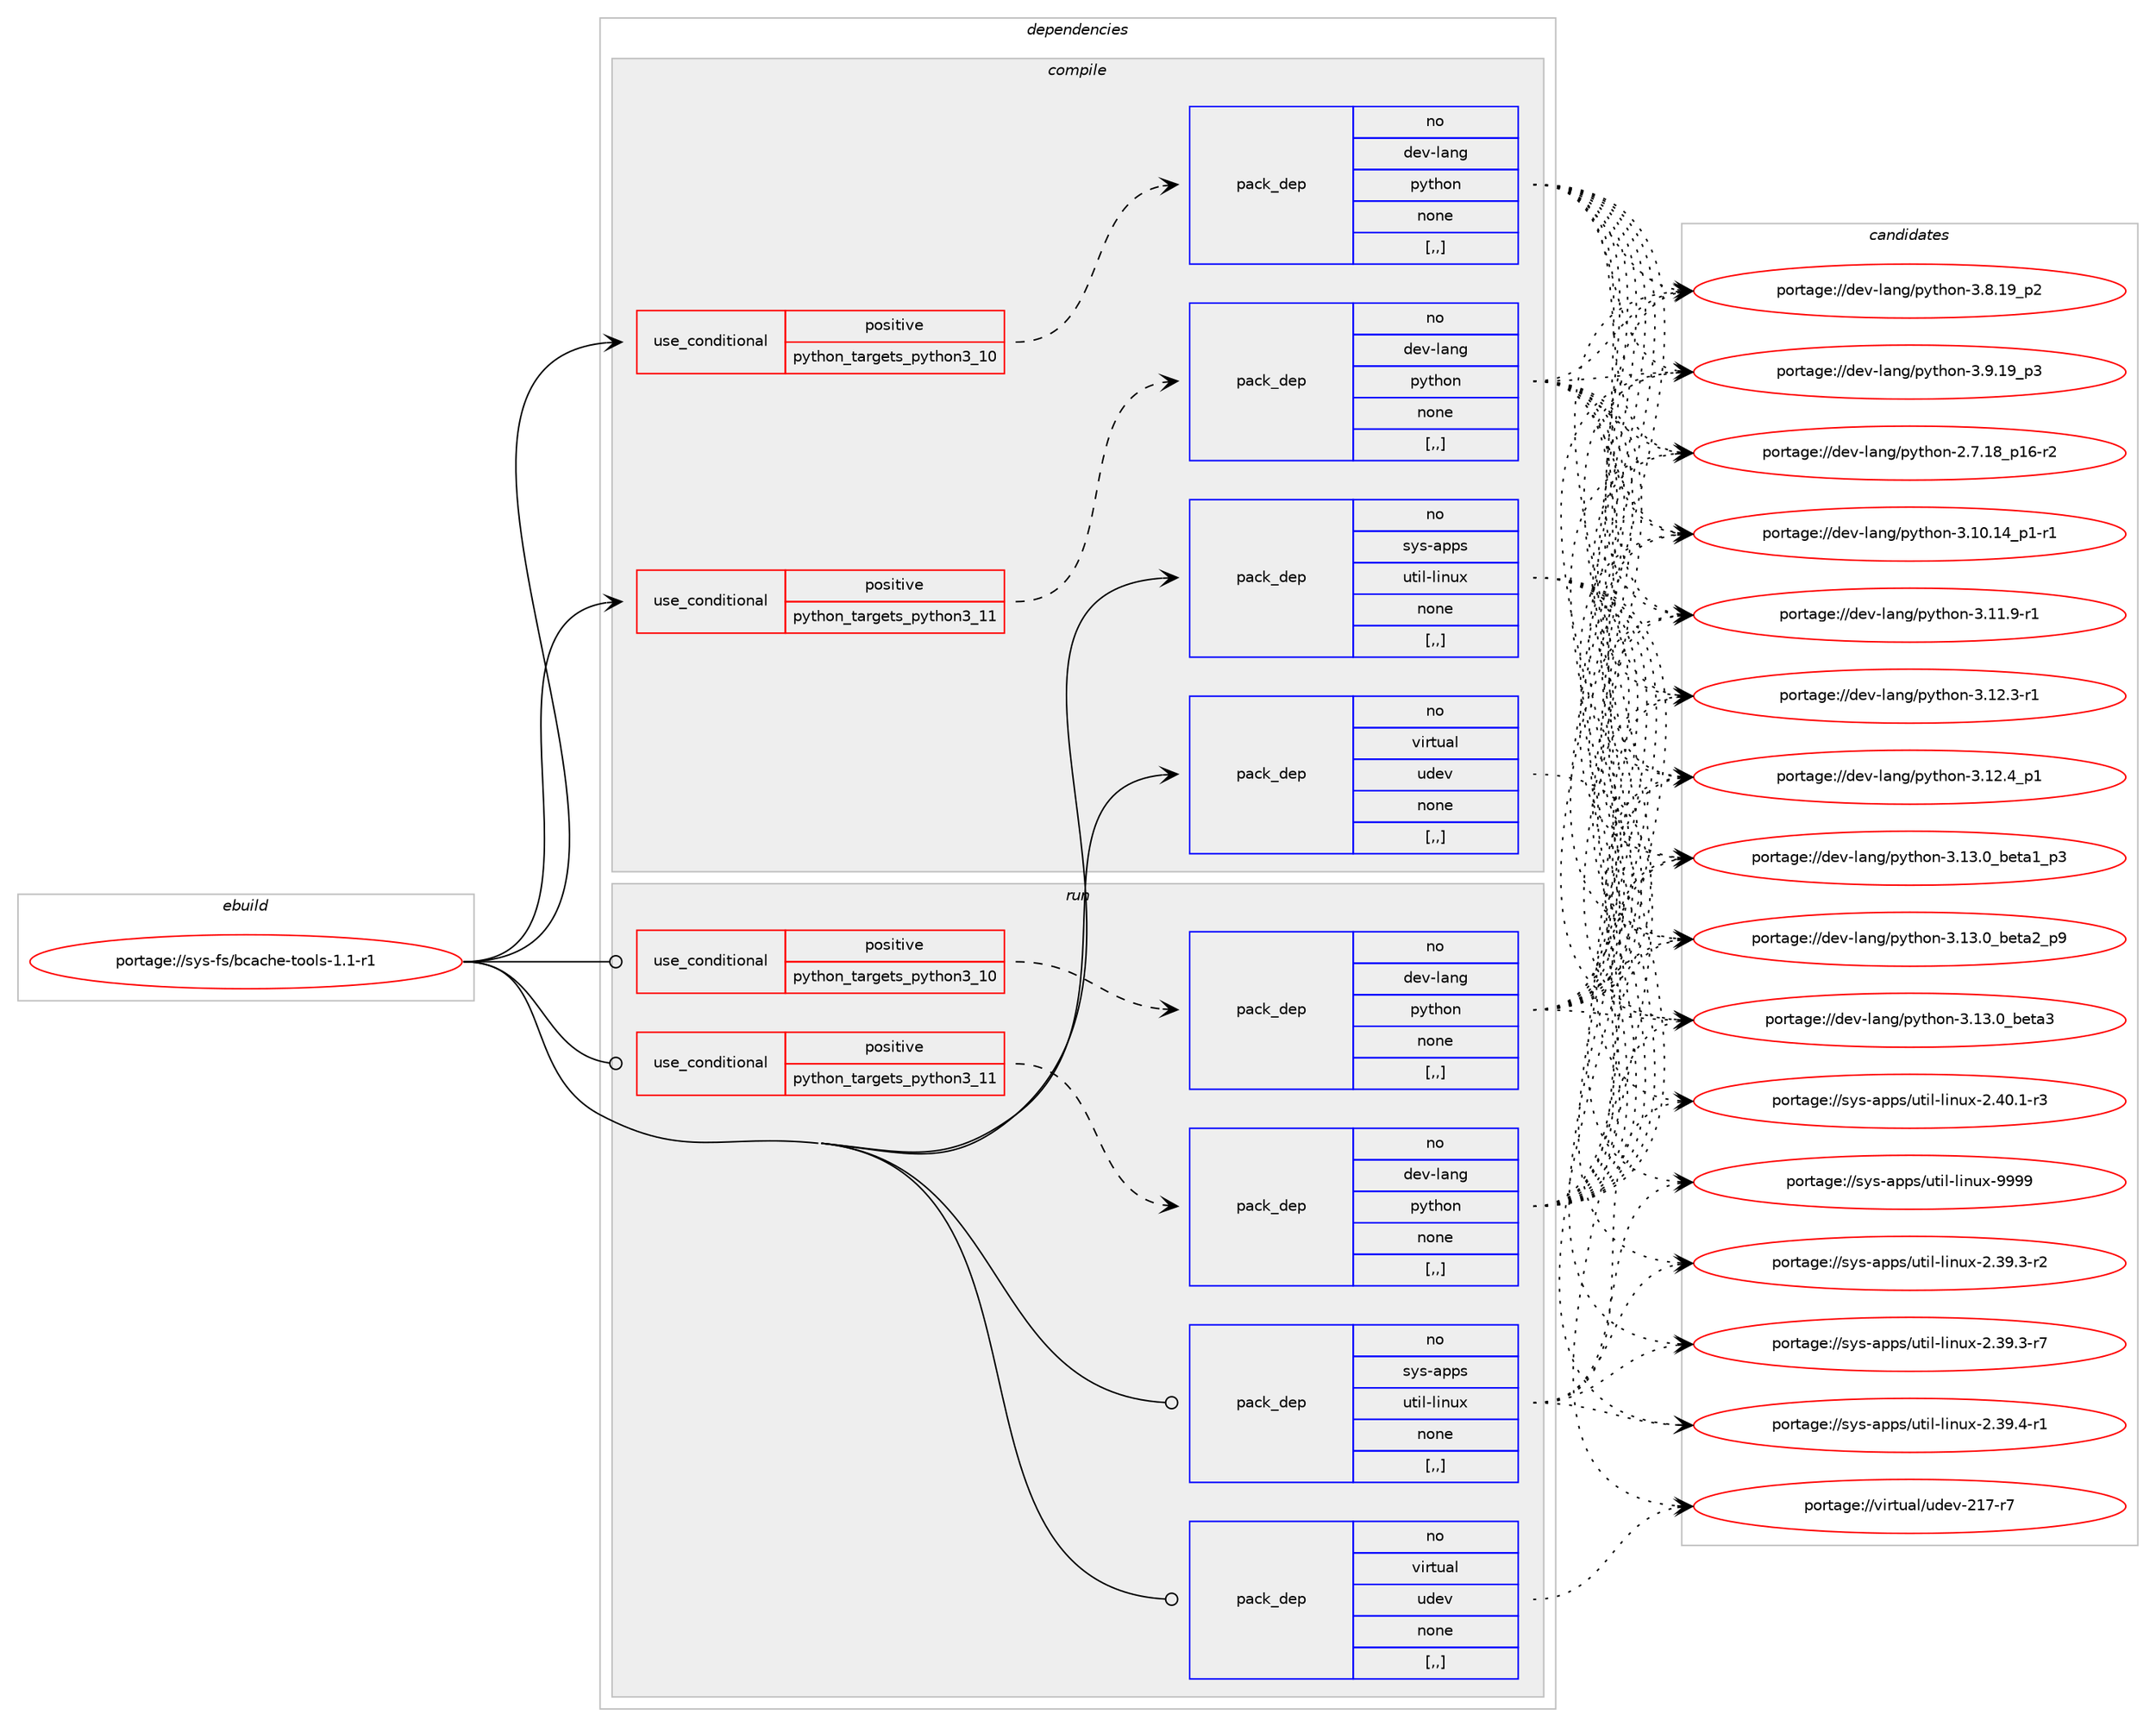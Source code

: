 digraph prolog {

# *************
# Graph options
# *************

newrank=true;
concentrate=true;
compound=true;
graph [rankdir=LR,fontname=Helvetica,fontsize=10,ranksep=1.5];#, ranksep=2.5, nodesep=0.2];
edge  [arrowhead=vee];
node  [fontname=Helvetica,fontsize=10];

# **********
# The ebuild
# **********

subgraph cluster_leftcol {
color=gray;
rank=same;
label=<<i>ebuild</i>>;
id [label="portage://sys-fs/bcache-tools-1.1-r1", color=red, width=4, href="../sys-fs/bcache-tools-1.1-r1.svg"];
}

# ****************
# The dependencies
# ****************

subgraph cluster_midcol {
color=gray;
label=<<i>dependencies</i>>;
subgraph cluster_compile {
fillcolor="#eeeeee";
style=filled;
label=<<i>compile</i>>;
subgraph cond113101 {
dependency425330 [label=<<TABLE BORDER="0" CELLBORDER="1" CELLSPACING="0" CELLPADDING="4"><TR><TD ROWSPAN="3" CELLPADDING="10">use_conditional</TD></TR><TR><TD>positive</TD></TR><TR><TD>python_targets_python3_10</TD></TR></TABLE>>, shape=none, color=red];
subgraph pack309330 {
dependency425331 [label=<<TABLE BORDER="0" CELLBORDER="1" CELLSPACING="0" CELLPADDING="4" WIDTH="220"><TR><TD ROWSPAN="6" CELLPADDING="30">pack_dep</TD></TR><TR><TD WIDTH="110">no</TD></TR><TR><TD>dev-lang</TD></TR><TR><TD>python</TD></TR><TR><TD>none</TD></TR><TR><TD>[,,]</TD></TR></TABLE>>, shape=none, color=blue];
}
dependency425330:e -> dependency425331:w [weight=20,style="dashed",arrowhead="vee"];
}
id:e -> dependency425330:w [weight=20,style="solid",arrowhead="vee"];
subgraph cond113102 {
dependency425332 [label=<<TABLE BORDER="0" CELLBORDER="1" CELLSPACING="0" CELLPADDING="4"><TR><TD ROWSPAN="3" CELLPADDING="10">use_conditional</TD></TR><TR><TD>positive</TD></TR><TR><TD>python_targets_python3_11</TD></TR></TABLE>>, shape=none, color=red];
subgraph pack309331 {
dependency425333 [label=<<TABLE BORDER="0" CELLBORDER="1" CELLSPACING="0" CELLPADDING="4" WIDTH="220"><TR><TD ROWSPAN="6" CELLPADDING="30">pack_dep</TD></TR><TR><TD WIDTH="110">no</TD></TR><TR><TD>dev-lang</TD></TR><TR><TD>python</TD></TR><TR><TD>none</TD></TR><TR><TD>[,,]</TD></TR></TABLE>>, shape=none, color=blue];
}
dependency425332:e -> dependency425333:w [weight=20,style="dashed",arrowhead="vee"];
}
id:e -> dependency425332:w [weight=20,style="solid",arrowhead="vee"];
subgraph pack309332 {
dependency425334 [label=<<TABLE BORDER="0" CELLBORDER="1" CELLSPACING="0" CELLPADDING="4" WIDTH="220"><TR><TD ROWSPAN="6" CELLPADDING="30">pack_dep</TD></TR><TR><TD WIDTH="110">no</TD></TR><TR><TD>sys-apps</TD></TR><TR><TD>util-linux</TD></TR><TR><TD>none</TD></TR><TR><TD>[,,]</TD></TR></TABLE>>, shape=none, color=blue];
}
id:e -> dependency425334:w [weight=20,style="solid",arrowhead="vee"];
subgraph pack309333 {
dependency425335 [label=<<TABLE BORDER="0" CELLBORDER="1" CELLSPACING="0" CELLPADDING="4" WIDTH="220"><TR><TD ROWSPAN="6" CELLPADDING="30">pack_dep</TD></TR><TR><TD WIDTH="110">no</TD></TR><TR><TD>virtual</TD></TR><TR><TD>udev</TD></TR><TR><TD>none</TD></TR><TR><TD>[,,]</TD></TR></TABLE>>, shape=none, color=blue];
}
id:e -> dependency425335:w [weight=20,style="solid",arrowhead="vee"];
}
subgraph cluster_compileandrun {
fillcolor="#eeeeee";
style=filled;
label=<<i>compile and run</i>>;
}
subgraph cluster_run {
fillcolor="#eeeeee";
style=filled;
label=<<i>run</i>>;
subgraph cond113103 {
dependency425336 [label=<<TABLE BORDER="0" CELLBORDER="1" CELLSPACING="0" CELLPADDING="4"><TR><TD ROWSPAN="3" CELLPADDING="10">use_conditional</TD></TR><TR><TD>positive</TD></TR><TR><TD>python_targets_python3_10</TD></TR></TABLE>>, shape=none, color=red];
subgraph pack309334 {
dependency425337 [label=<<TABLE BORDER="0" CELLBORDER="1" CELLSPACING="0" CELLPADDING="4" WIDTH="220"><TR><TD ROWSPAN="6" CELLPADDING="30">pack_dep</TD></TR><TR><TD WIDTH="110">no</TD></TR><TR><TD>dev-lang</TD></TR><TR><TD>python</TD></TR><TR><TD>none</TD></TR><TR><TD>[,,]</TD></TR></TABLE>>, shape=none, color=blue];
}
dependency425336:e -> dependency425337:w [weight=20,style="dashed",arrowhead="vee"];
}
id:e -> dependency425336:w [weight=20,style="solid",arrowhead="odot"];
subgraph cond113104 {
dependency425338 [label=<<TABLE BORDER="0" CELLBORDER="1" CELLSPACING="0" CELLPADDING="4"><TR><TD ROWSPAN="3" CELLPADDING="10">use_conditional</TD></TR><TR><TD>positive</TD></TR><TR><TD>python_targets_python3_11</TD></TR></TABLE>>, shape=none, color=red];
subgraph pack309335 {
dependency425339 [label=<<TABLE BORDER="0" CELLBORDER="1" CELLSPACING="0" CELLPADDING="4" WIDTH="220"><TR><TD ROWSPAN="6" CELLPADDING="30">pack_dep</TD></TR><TR><TD WIDTH="110">no</TD></TR><TR><TD>dev-lang</TD></TR><TR><TD>python</TD></TR><TR><TD>none</TD></TR><TR><TD>[,,]</TD></TR></TABLE>>, shape=none, color=blue];
}
dependency425338:e -> dependency425339:w [weight=20,style="dashed",arrowhead="vee"];
}
id:e -> dependency425338:w [weight=20,style="solid",arrowhead="odot"];
subgraph pack309336 {
dependency425340 [label=<<TABLE BORDER="0" CELLBORDER="1" CELLSPACING="0" CELLPADDING="4" WIDTH="220"><TR><TD ROWSPAN="6" CELLPADDING="30">pack_dep</TD></TR><TR><TD WIDTH="110">no</TD></TR><TR><TD>sys-apps</TD></TR><TR><TD>util-linux</TD></TR><TR><TD>none</TD></TR><TR><TD>[,,]</TD></TR></TABLE>>, shape=none, color=blue];
}
id:e -> dependency425340:w [weight=20,style="solid",arrowhead="odot"];
subgraph pack309337 {
dependency425341 [label=<<TABLE BORDER="0" CELLBORDER="1" CELLSPACING="0" CELLPADDING="4" WIDTH="220"><TR><TD ROWSPAN="6" CELLPADDING="30">pack_dep</TD></TR><TR><TD WIDTH="110">no</TD></TR><TR><TD>virtual</TD></TR><TR><TD>udev</TD></TR><TR><TD>none</TD></TR><TR><TD>[,,]</TD></TR></TABLE>>, shape=none, color=blue];
}
id:e -> dependency425341:w [weight=20,style="solid",arrowhead="odot"];
}
}

# **************
# The candidates
# **************

subgraph cluster_choices {
rank=same;
color=gray;
label=<<i>candidates</i>>;

subgraph choice309330 {
color=black;
nodesep=1;
choice100101118451089711010347112121116104111110455046554649569511249544511450 [label="portage://dev-lang/python-2.7.18_p16-r2", color=red, width=4,href="../dev-lang/python-2.7.18_p16-r2.svg"];
choice100101118451089711010347112121116104111110455146494846495295112494511449 [label="portage://dev-lang/python-3.10.14_p1-r1", color=red, width=4,href="../dev-lang/python-3.10.14_p1-r1.svg"];
choice100101118451089711010347112121116104111110455146494946574511449 [label="portage://dev-lang/python-3.11.9-r1", color=red, width=4,href="../dev-lang/python-3.11.9-r1.svg"];
choice100101118451089711010347112121116104111110455146495046514511449 [label="portage://dev-lang/python-3.12.3-r1", color=red, width=4,href="../dev-lang/python-3.12.3-r1.svg"];
choice100101118451089711010347112121116104111110455146495046529511249 [label="portage://dev-lang/python-3.12.4_p1", color=red, width=4,href="../dev-lang/python-3.12.4_p1.svg"];
choice10010111845108971101034711212111610411111045514649514648959810111697499511251 [label="portage://dev-lang/python-3.13.0_beta1_p3", color=red, width=4,href="../dev-lang/python-3.13.0_beta1_p3.svg"];
choice10010111845108971101034711212111610411111045514649514648959810111697509511257 [label="portage://dev-lang/python-3.13.0_beta2_p9", color=red, width=4,href="../dev-lang/python-3.13.0_beta2_p9.svg"];
choice1001011184510897110103471121211161041111104551464951464895981011169751 [label="portage://dev-lang/python-3.13.0_beta3", color=red, width=4,href="../dev-lang/python-3.13.0_beta3.svg"];
choice100101118451089711010347112121116104111110455146564649579511250 [label="portage://dev-lang/python-3.8.19_p2", color=red, width=4,href="../dev-lang/python-3.8.19_p2.svg"];
choice100101118451089711010347112121116104111110455146574649579511251 [label="portage://dev-lang/python-3.9.19_p3", color=red, width=4,href="../dev-lang/python-3.9.19_p3.svg"];
dependency425331:e -> choice100101118451089711010347112121116104111110455046554649569511249544511450:w [style=dotted,weight="100"];
dependency425331:e -> choice100101118451089711010347112121116104111110455146494846495295112494511449:w [style=dotted,weight="100"];
dependency425331:e -> choice100101118451089711010347112121116104111110455146494946574511449:w [style=dotted,weight="100"];
dependency425331:e -> choice100101118451089711010347112121116104111110455146495046514511449:w [style=dotted,weight="100"];
dependency425331:e -> choice100101118451089711010347112121116104111110455146495046529511249:w [style=dotted,weight="100"];
dependency425331:e -> choice10010111845108971101034711212111610411111045514649514648959810111697499511251:w [style=dotted,weight="100"];
dependency425331:e -> choice10010111845108971101034711212111610411111045514649514648959810111697509511257:w [style=dotted,weight="100"];
dependency425331:e -> choice1001011184510897110103471121211161041111104551464951464895981011169751:w [style=dotted,weight="100"];
dependency425331:e -> choice100101118451089711010347112121116104111110455146564649579511250:w [style=dotted,weight="100"];
dependency425331:e -> choice100101118451089711010347112121116104111110455146574649579511251:w [style=dotted,weight="100"];
}
subgraph choice309331 {
color=black;
nodesep=1;
choice100101118451089711010347112121116104111110455046554649569511249544511450 [label="portage://dev-lang/python-2.7.18_p16-r2", color=red, width=4,href="../dev-lang/python-2.7.18_p16-r2.svg"];
choice100101118451089711010347112121116104111110455146494846495295112494511449 [label="portage://dev-lang/python-3.10.14_p1-r1", color=red, width=4,href="../dev-lang/python-3.10.14_p1-r1.svg"];
choice100101118451089711010347112121116104111110455146494946574511449 [label="portage://dev-lang/python-3.11.9-r1", color=red, width=4,href="../dev-lang/python-3.11.9-r1.svg"];
choice100101118451089711010347112121116104111110455146495046514511449 [label="portage://dev-lang/python-3.12.3-r1", color=red, width=4,href="../dev-lang/python-3.12.3-r1.svg"];
choice100101118451089711010347112121116104111110455146495046529511249 [label="portage://dev-lang/python-3.12.4_p1", color=red, width=4,href="../dev-lang/python-3.12.4_p1.svg"];
choice10010111845108971101034711212111610411111045514649514648959810111697499511251 [label="portage://dev-lang/python-3.13.0_beta1_p3", color=red, width=4,href="../dev-lang/python-3.13.0_beta1_p3.svg"];
choice10010111845108971101034711212111610411111045514649514648959810111697509511257 [label="portage://dev-lang/python-3.13.0_beta2_p9", color=red, width=4,href="../dev-lang/python-3.13.0_beta2_p9.svg"];
choice1001011184510897110103471121211161041111104551464951464895981011169751 [label="portage://dev-lang/python-3.13.0_beta3", color=red, width=4,href="../dev-lang/python-3.13.0_beta3.svg"];
choice100101118451089711010347112121116104111110455146564649579511250 [label="portage://dev-lang/python-3.8.19_p2", color=red, width=4,href="../dev-lang/python-3.8.19_p2.svg"];
choice100101118451089711010347112121116104111110455146574649579511251 [label="portage://dev-lang/python-3.9.19_p3", color=red, width=4,href="../dev-lang/python-3.9.19_p3.svg"];
dependency425333:e -> choice100101118451089711010347112121116104111110455046554649569511249544511450:w [style=dotted,weight="100"];
dependency425333:e -> choice100101118451089711010347112121116104111110455146494846495295112494511449:w [style=dotted,weight="100"];
dependency425333:e -> choice100101118451089711010347112121116104111110455146494946574511449:w [style=dotted,weight="100"];
dependency425333:e -> choice100101118451089711010347112121116104111110455146495046514511449:w [style=dotted,weight="100"];
dependency425333:e -> choice100101118451089711010347112121116104111110455146495046529511249:w [style=dotted,weight="100"];
dependency425333:e -> choice10010111845108971101034711212111610411111045514649514648959810111697499511251:w [style=dotted,weight="100"];
dependency425333:e -> choice10010111845108971101034711212111610411111045514649514648959810111697509511257:w [style=dotted,weight="100"];
dependency425333:e -> choice1001011184510897110103471121211161041111104551464951464895981011169751:w [style=dotted,weight="100"];
dependency425333:e -> choice100101118451089711010347112121116104111110455146564649579511250:w [style=dotted,weight="100"];
dependency425333:e -> choice100101118451089711010347112121116104111110455146574649579511251:w [style=dotted,weight="100"];
}
subgraph choice309332 {
color=black;
nodesep=1;
choice11512111545971121121154711711610510845108105110117120455046515746514511450 [label="portage://sys-apps/util-linux-2.39.3-r2", color=red, width=4,href="../sys-apps/util-linux-2.39.3-r2.svg"];
choice11512111545971121121154711711610510845108105110117120455046515746514511455 [label="portage://sys-apps/util-linux-2.39.3-r7", color=red, width=4,href="../sys-apps/util-linux-2.39.3-r7.svg"];
choice11512111545971121121154711711610510845108105110117120455046515746524511449 [label="portage://sys-apps/util-linux-2.39.4-r1", color=red, width=4,href="../sys-apps/util-linux-2.39.4-r1.svg"];
choice11512111545971121121154711711610510845108105110117120455046524846494511451 [label="portage://sys-apps/util-linux-2.40.1-r3", color=red, width=4,href="../sys-apps/util-linux-2.40.1-r3.svg"];
choice115121115459711211211547117116105108451081051101171204557575757 [label="portage://sys-apps/util-linux-9999", color=red, width=4,href="../sys-apps/util-linux-9999.svg"];
dependency425334:e -> choice11512111545971121121154711711610510845108105110117120455046515746514511450:w [style=dotted,weight="100"];
dependency425334:e -> choice11512111545971121121154711711610510845108105110117120455046515746514511455:w [style=dotted,weight="100"];
dependency425334:e -> choice11512111545971121121154711711610510845108105110117120455046515746524511449:w [style=dotted,weight="100"];
dependency425334:e -> choice11512111545971121121154711711610510845108105110117120455046524846494511451:w [style=dotted,weight="100"];
dependency425334:e -> choice115121115459711211211547117116105108451081051101171204557575757:w [style=dotted,weight="100"];
}
subgraph choice309333 {
color=black;
nodesep=1;
choice1181051141161179710847117100101118455049554511455 [label="portage://virtual/udev-217-r7", color=red, width=4,href="../virtual/udev-217-r7.svg"];
dependency425335:e -> choice1181051141161179710847117100101118455049554511455:w [style=dotted,weight="100"];
}
subgraph choice309334 {
color=black;
nodesep=1;
choice100101118451089711010347112121116104111110455046554649569511249544511450 [label="portage://dev-lang/python-2.7.18_p16-r2", color=red, width=4,href="../dev-lang/python-2.7.18_p16-r2.svg"];
choice100101118451089711010347112121116104111110455146494846495295112494511449 [label="portage://dev-lang/python-3.10.14_p1-r1", color=red, width=4,href="../dev-lang/python-3.10.14_p1-r1.svg"];
choice100101118451089711010347112121116104111110455146494946574511449 [label="portage://dev-lang/python-3.11.9-r1", color=red, width=4,href="../dev-lang/python-3.11.9-r1.svg"];
choice100101118451089711010347112121116104111110455146495046514511449 [label="portage://dev-lang/python-3.12.3-r1", color=red, width=4,href="../dev-lang/python-3.12.3-r1.svg"];
choice100101118451089711010347112121116104111110455146495046529511249 [label="portage://dev-lang/python-3.12.4_p1", color=red, width=4,href="../dev-lang/python-3.12.4_p1.svg"];
choice10010111845108971101034711212111610411111045514649514648959810111697499511251 [label="portage://dev-lang/python-3.13.0_beta1_p3", color=red, width=4,href="../dev-lang/python-3.13.0_beta1_p3.svg"];
choice10010111845108971101034711212111610411111045514649514648959810111697509511257 [label="portage://dev-lang/python-3.13.0_beta2_p9", color=red, width=4,href="../dev-lang/python-3.13.0_beta2_p9.svg"];
choice1001011184510897110103471121211161041111104551464951464895981011169751 [label="portage://dev-lang/python-3.13.0_beta3", color=red, width=4,href="../dev-lang/python-3.13.0_beta3.svg"];
choice100101118451089711010347112121116104111110455146564649579511250 [label="portage://dev-lang/python-3.8.19_p2", color=red, width=4,href="../dev-lang/python-3.8.19_p2.svg"];
choice100101118451089711010347112121116104111110455146574649579511251 [label="portage://dev-lang/python-3.9.19_p3", color=red, width=4,href="../dev-lang/python-3.9.19_p3.svg"];
dependency425337:e -> choice100101118451089711010347112121116104111110455046554649569511249544511450:w [style=dotted,weight="100"];
dependency425337:e -> choice100101118451089711010347112121116104111110455146494846495295112494511449:w [style=dotted,weight="100"];
dependency425337:e -> choice100101118451089711010347112121116104111110455146494946574511449:w [style=dotted,weight="100"];
dependency425337:e -> choice100101118451089711010347112121116104111110455146495046514511449:w [style=dotted,weight="100"];
dependency425337:e -> choice100101118451089711010347112121116104111110455146495046529511249:w [style=dotted,weight="100"];
dependency425337:e -> choice10010111845108971101034711212111610411111045514649514648959810111697499511251:w [style=dotted,weight="100"];
dependency425337:e -> choice10010111845108971101034711212111610411111045514649514648959810111697509511257:w [style=dotted,weight="100"];
dependency425337:e -> choice1001011184510897110103471121211161041111104551464951464895981011169751:w [style=dotted,weight="100"];
dependency425337:e -> choice100101118451089711010347112121116104111110455146564649579511250:w [style=dotted,weight="100"];
dependency425337:e -> choice100101118451089711010347112121116104111110455146574649579511251:w [style=dotted,weight="100"];
}
subgraph choice309335 {
color=black;
nodesep=1;
choice100101118451089711010347112121116104111110455046554649569511249544511450 [label="portage://dev-lang/python-2.7.18_p16-r2", color=red, width=4,href="../dev-lang/python-2.7.18_p16-r2.svg"];
choice100101118451089711010347112121116104111110455146494846495295112494511449 [label="portage://dev-lang/python-3.10.14_p1-r1", color=red, width=4,href="../dev-lang/python-3.10.14_p1-r1.svg"];
choice100101118451089711010347112121116104111110455146494946574511449 [label="portage://dev-lang/python-3.11.9-r1", color=red, width=4,href="../dev-lang/python-3.11.9-r1.svg"];
choice100101118451089711010347112121116104111110455146495046514511449 [label="portage://dev-lang/python-3.12.3-r1", color=red, width=4,href="../dev-lang/python-3.12.3-r1.svg"];
choice100101118451089711010347112121116104111110455146495046529511249 [label="portage://dev-lang/python-3.12.4_p1", color=red, width=4,href="../dev-lang/python-3.12.4_p1.svg"];
choice10010111845108971101034711212111610411111045514649514648959810111697499511251 [label="portage://dev-lang/python-3.13.0_beta1_p3", color=red, width=4,href="../dev-lang/python-3.13.0_beta1_p3.svg"];
choice10010111845108971101034711212111610411111045514649514648959810111697509511257 [label="portage://dev-lang/python-3.13.0_beta2_p9", color=red, width=4,href="../dev-lang/python-3.13.0_beta2_p9.svg"];
choice1001011184510897110103471121211161041111104551464951464895981011169751 [label="portage://dev-lang/python-3.13.0_beta3", color=red, width=4,href="../dev-lang/python-3.13.0_beta3.svg"];
choice100101118451089711010347112121116104111110455146564649579511250 [label="portage://dev-lang/python-3.8.19_p2", color=red, width=4,href="../dev-lang/python-3.8.19_p2.svg"];
choice100101118451089711010347112121116104111110455146574649579511251 [label="portage://dev-lang/python-3.9.19_p3", color=red, width=4,href="../dev-lang/python-3.9.19_p3.svg"];
dependency425339:e -> choice100101118451089711010347112121116104111110455046554649569511249544511450:w [style=dotted,weight="100"];
dependency425339:e -> choice100101118451089711010347112121116104111110455146494846495295112494511449:w [style=dotted,weight="100"];
dependency425339:e -> choice100101118451089711010347112121116104111110455146494946574511449:w [style=dotted,weight="100"];
dependency425339:e -> choice100101118451089711010347112121116104111110455146495046514511449:w [style=dotted,weight="100"];
dependency425339:e -> choice100101118451089711010347112121116104111110455146495046529511249:w [style=dotted,weight="100"];
dependency425339:e -> choice10010111845108971101034711212111610411111045514649514648959810111697499511251:w [style=dotted,weight="100"];
dependency425339:e -> choice10010111845108971101034711212111610411111045514649514648959810111697509511257:w [style=dotted,weight="100"];
dependency425339:e -> choice1001011184510897110103471121211161041111104551464951464895981011169751:w [style=dotted,weight="100"];
dependency425339:e -> choice100101118451089711010347112121116104111110455146564649579511250:w [style=dotted,weight="100"];
dependency425339:e -> choice100101118451089711010347112121116104111110455146574649579511251:w [style=dotted,weight="100"];
}
subgraph choice309336 {
color=black;
nodesep=1;
choice11512111545971121121154711711610510845108105110117120455046515746514511450 [label="portage://sys-apps/util-linux-2.39.3-r2", color=red, width=4,href="../sys-apps/util-linux-2.39.3-r2.svg"];
choice11512111545971121121154711711610510845108105110117120455046515746514511455 [label="portage://sys-apps/util-linux-2.39.3-r7", color=red, width=4,href="../sys-apps/util-linux-2.39.3-r7.svg"];
choice11512111545971121121154711711610510845108105110117120455046515746524511449 [label="portage://sys-apps/util-linux-2.39.4-r1", color=red, width=4,href="../sys-apps/util-linux-2.39.4-r1.svg"];
choice11512111545971121121154711711610510845108105110117120455046524846494511451 [label="portage://sys-apps/util-linux-2.40.1-r3", color=red, width=4,href="../sys-apps/util-linux-2.40.1-r3.svg"];
choice115121115459711211211547117116105108451081051101171204557575757 [label="portage://sys-apps/util-linux-9999", color=red, width=4,href="../sys-apps/util-linux-9999.svg"];
dependency425340:e -> choice11512111545971121121154711711610510845108105110117120455046515746514511450:w [style=dotted,weight="100"];
dependency425340:e -> choice11512111545971121121154711711610510845108105110117120455046515746514511455:w [style=dotted,weight="100"];
dependency425340:e -> choice11512111545971121121154711711610510845108105110117120455046515746524511449:w [style=dotted,weight="100"];
dependency425340:e -> choice11512111545971121121154711711610510845108105110117120455046524846494511451:w [style=dotted,weight="100"];
dependency425340:e -> choice115121115459711211211547117116105108451081051101171204557575757:w [style=dotted,weight="100"];
}
subgraph choice309337 {
color=black;
nodesep=1;
choice1181051141161179710847117100101118455049554511455 [label="portage://virtual/udev-217-r7", color=red, width=4,href="../virtual/udev-217-r7.svg"];
dependency425341:e -> choice1181051141161179710847117100101118455049554511455:w [style=dotted,weight="100"];
}
}

}
